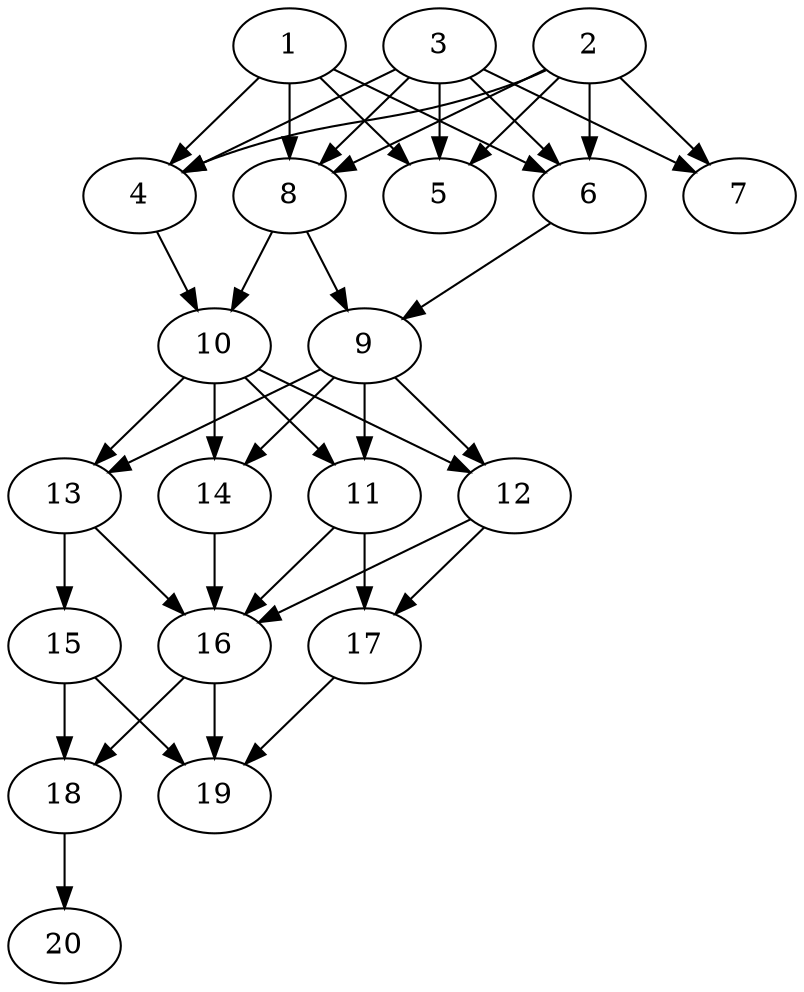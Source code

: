 // DAG automatically generated by daggen at Thu Oct  3 13:58:42 2019
// ./daggen --dot -n 20 --ccr 0.5 --fat 0.5 --regular 0.7 --density 0.9 --mindata 5242880 --maxdata 52428800 
digraph G {
  1 [size="96849920", alpha="0.19", expect_size="48424960"] 
  1 -> 4 [size ="48424960"]
  1 -> 5 [size ="48424960"]
  1 -> 6 [size ="48424960"]
  1 -> 8 [size ="48424960"]
  2 [size="12623872", alpha="0.14", expect_size="6311936"] 
  2 -> 4 [size ="6311936"]
  2 -> 5 [size ="6311936"]
  2 -> 6 [size ="6311936"]
  2 -> 7 [size ="6311936"]
  2 -> 8 [size ="6311936"]
  3 [size="84494336", alpha="0.15", expect_size="42247168"] 
  3 -> 4 [size ="42247168"]
  3 -> 5 [size ="42247168"]
  3 -> 6 [size ="42247168"]
  3 -> 7 [size ="42247168"]
  3 -> 8 [size ="42247168"]
  4 [size="85231616", alpha="0.12", expect_size="42615808"] 
  4 -> 10 [size ="42615808"]
  5 [size="81541120", alpha="0.04", expect_size="40770560"] 
  6 [size="69236736", alpha="0.11", expect_size="34618368"] 
  6 -> 9 [size ="34618368"]
  7 [size="55654400", alpha="0.04", expect_size="27827200"] 
  8 [size="27731968", alpha="0.16", expect_size="13865984"] 
  8 -> 9 [size ="13865984"]
  8 -> 10 [size ="13865984"]
  9 [size="64937984", alpha="0.17", expect_size="32468992"] 
  9 -> 11 [size ="32468992"]
  9 -> 12 [size ="32468992"]
  9 -> 13 [size ="32468992"]
  9 -> 14 [size ="32468992"]
  10 [size="45676544", alpha="0.18", expect_size="22838272"] 
  10 -> 11 [size ="22838272"]
  10 -> 12 [size ="22838272"]
  10 -> 13 [size ="22838272"]
  10 -> 14 [size ="22838272"]
  11 [size="55531520", alpha="0.15", expect_size="27765760"] 
  11 -> 16 [size ="27765760"]
  11 -> 17 [size ="27765760"]
  12 [size="51130368", alpha="0.10", expect_size="25565184"] 
  12 -> 16 [size ="25565184"]
  12 -> 17 [size ="25565184"]
  13 [size="23296000", alpha="0.12", expect_size="11648000"] 
  13 -> 15 [size ="11648000"]
  13 -> 16 [size ="11648000"]
  14 [size="93716480", alpha="0.06", expect_size="46858240"] 
  14 -> 16 [size ="46858240"]
  15 [size="54790144", alpha="0.17", expect_size="27395072"] 
  15 -> 18 [size ="27395072"]
  15 -> 19 [size ="27395072"]
  16 [size="71737344", alpha="0.19", expect_size="35868672"] 
  16 -> 18 [size ="35868672"]
  16 -> 19 [size ="35868672"]
  17 [size="28069888", alpha="0.08", expect_size="14034944"] 
  17 -> 19 [size ="14034944"]
  18 [size="45496320", alpha="0.11", expect_size="22748160"] 
  18 -> 20 [size ="22748160"]
  19 [size="26247168", alpha="0.13", expect_size="13123584"] 
  20 [size="12173312", alpha="0.01", expect_size="6086656"] 
}
